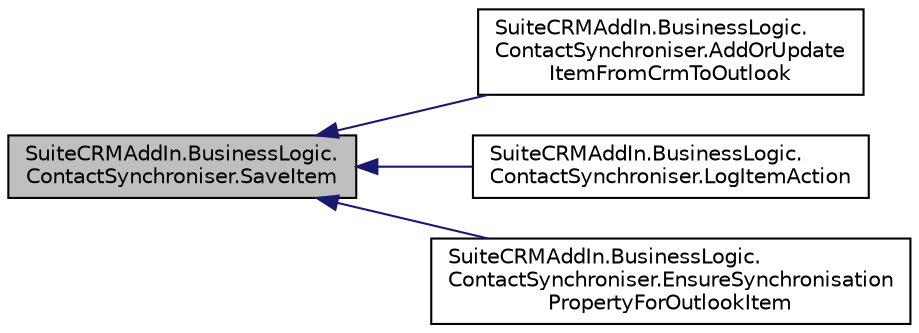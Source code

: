 digraph "SuiteCRMAddIn.BusinessLogic.ContactSynchroniser.SaveItem"
{
  edge [fontname="Helvetica",fontsize="10",labelfontname="Helvetica",labelfontsize="10"];
  node [fontname="Helvetica",fontsize="10",shape=record];
  rankdir="LR";
  Node62 [label="SuiteCRMAddIn.BusinessLogic.\lContactSynchroniser.SaveItem",height=0.2,width=0.4,color="black", fillcolor="grey75", style="filled", fontcolor="black"];
  Node62 -> Node63 [dir="back",color="midnightblue",fontsize="10",style="solid",fontname="Helvetica"];
  Node63 [label="SuiteCRMAddIn.BusinessLogic.\lContactSynchroniser.AddOrUpdate\lItemFromCrmToOutlook",height=0.2,width=0.4,color="black", fillcolor="white", style="filled",URL="$class_suite_c_r_m_add_in_1_1_business_logic_1_1_contact_synchroniser.html#a6a18b3b174c87e0dc53c3e59b35a895f"];
  Node62 -> Node64 [dir="back",color="midnightblue",fontsize="10",style="solid",fontname="Helvetica"];
  Node64 [label="SuiteCRMAddIn.BusinessLogic.\lContactSynchroniser.LogItemAction",height=0.2,width=0.4,color="black", fillcolor="white", style="filled",URL="$class_suite_c_r_m_add_in_1_1_business_logic_1_1_contact_synchroniser.html#a98b39a282db8fee9ef76059b7b9f40aa",tooltip="Log a message regarding this Outlook item, with detail of the item. "];
  Node62 -> Node65 [dir="back",color="midnightblue",fontsize="10",style="solid",fontname="Helvetica"];
  Node65 [label="SuiteCRMAddIn.BusinessLogic.\lContactSynchroniser.EnsureSynchronisation\lPropertyForOutlookItem",height=0.2,width=0.4,color="black", fillcolor="white", style="filled",URL="$class_suite_c_r_m_add_in_1_1_business_logic_1_1_contact_synchroniser.html#a65026111a7fc6e9d78398def2a7b219a",tooltip="Ensure that this Outlook item has a property of this name with this value. "];
}
